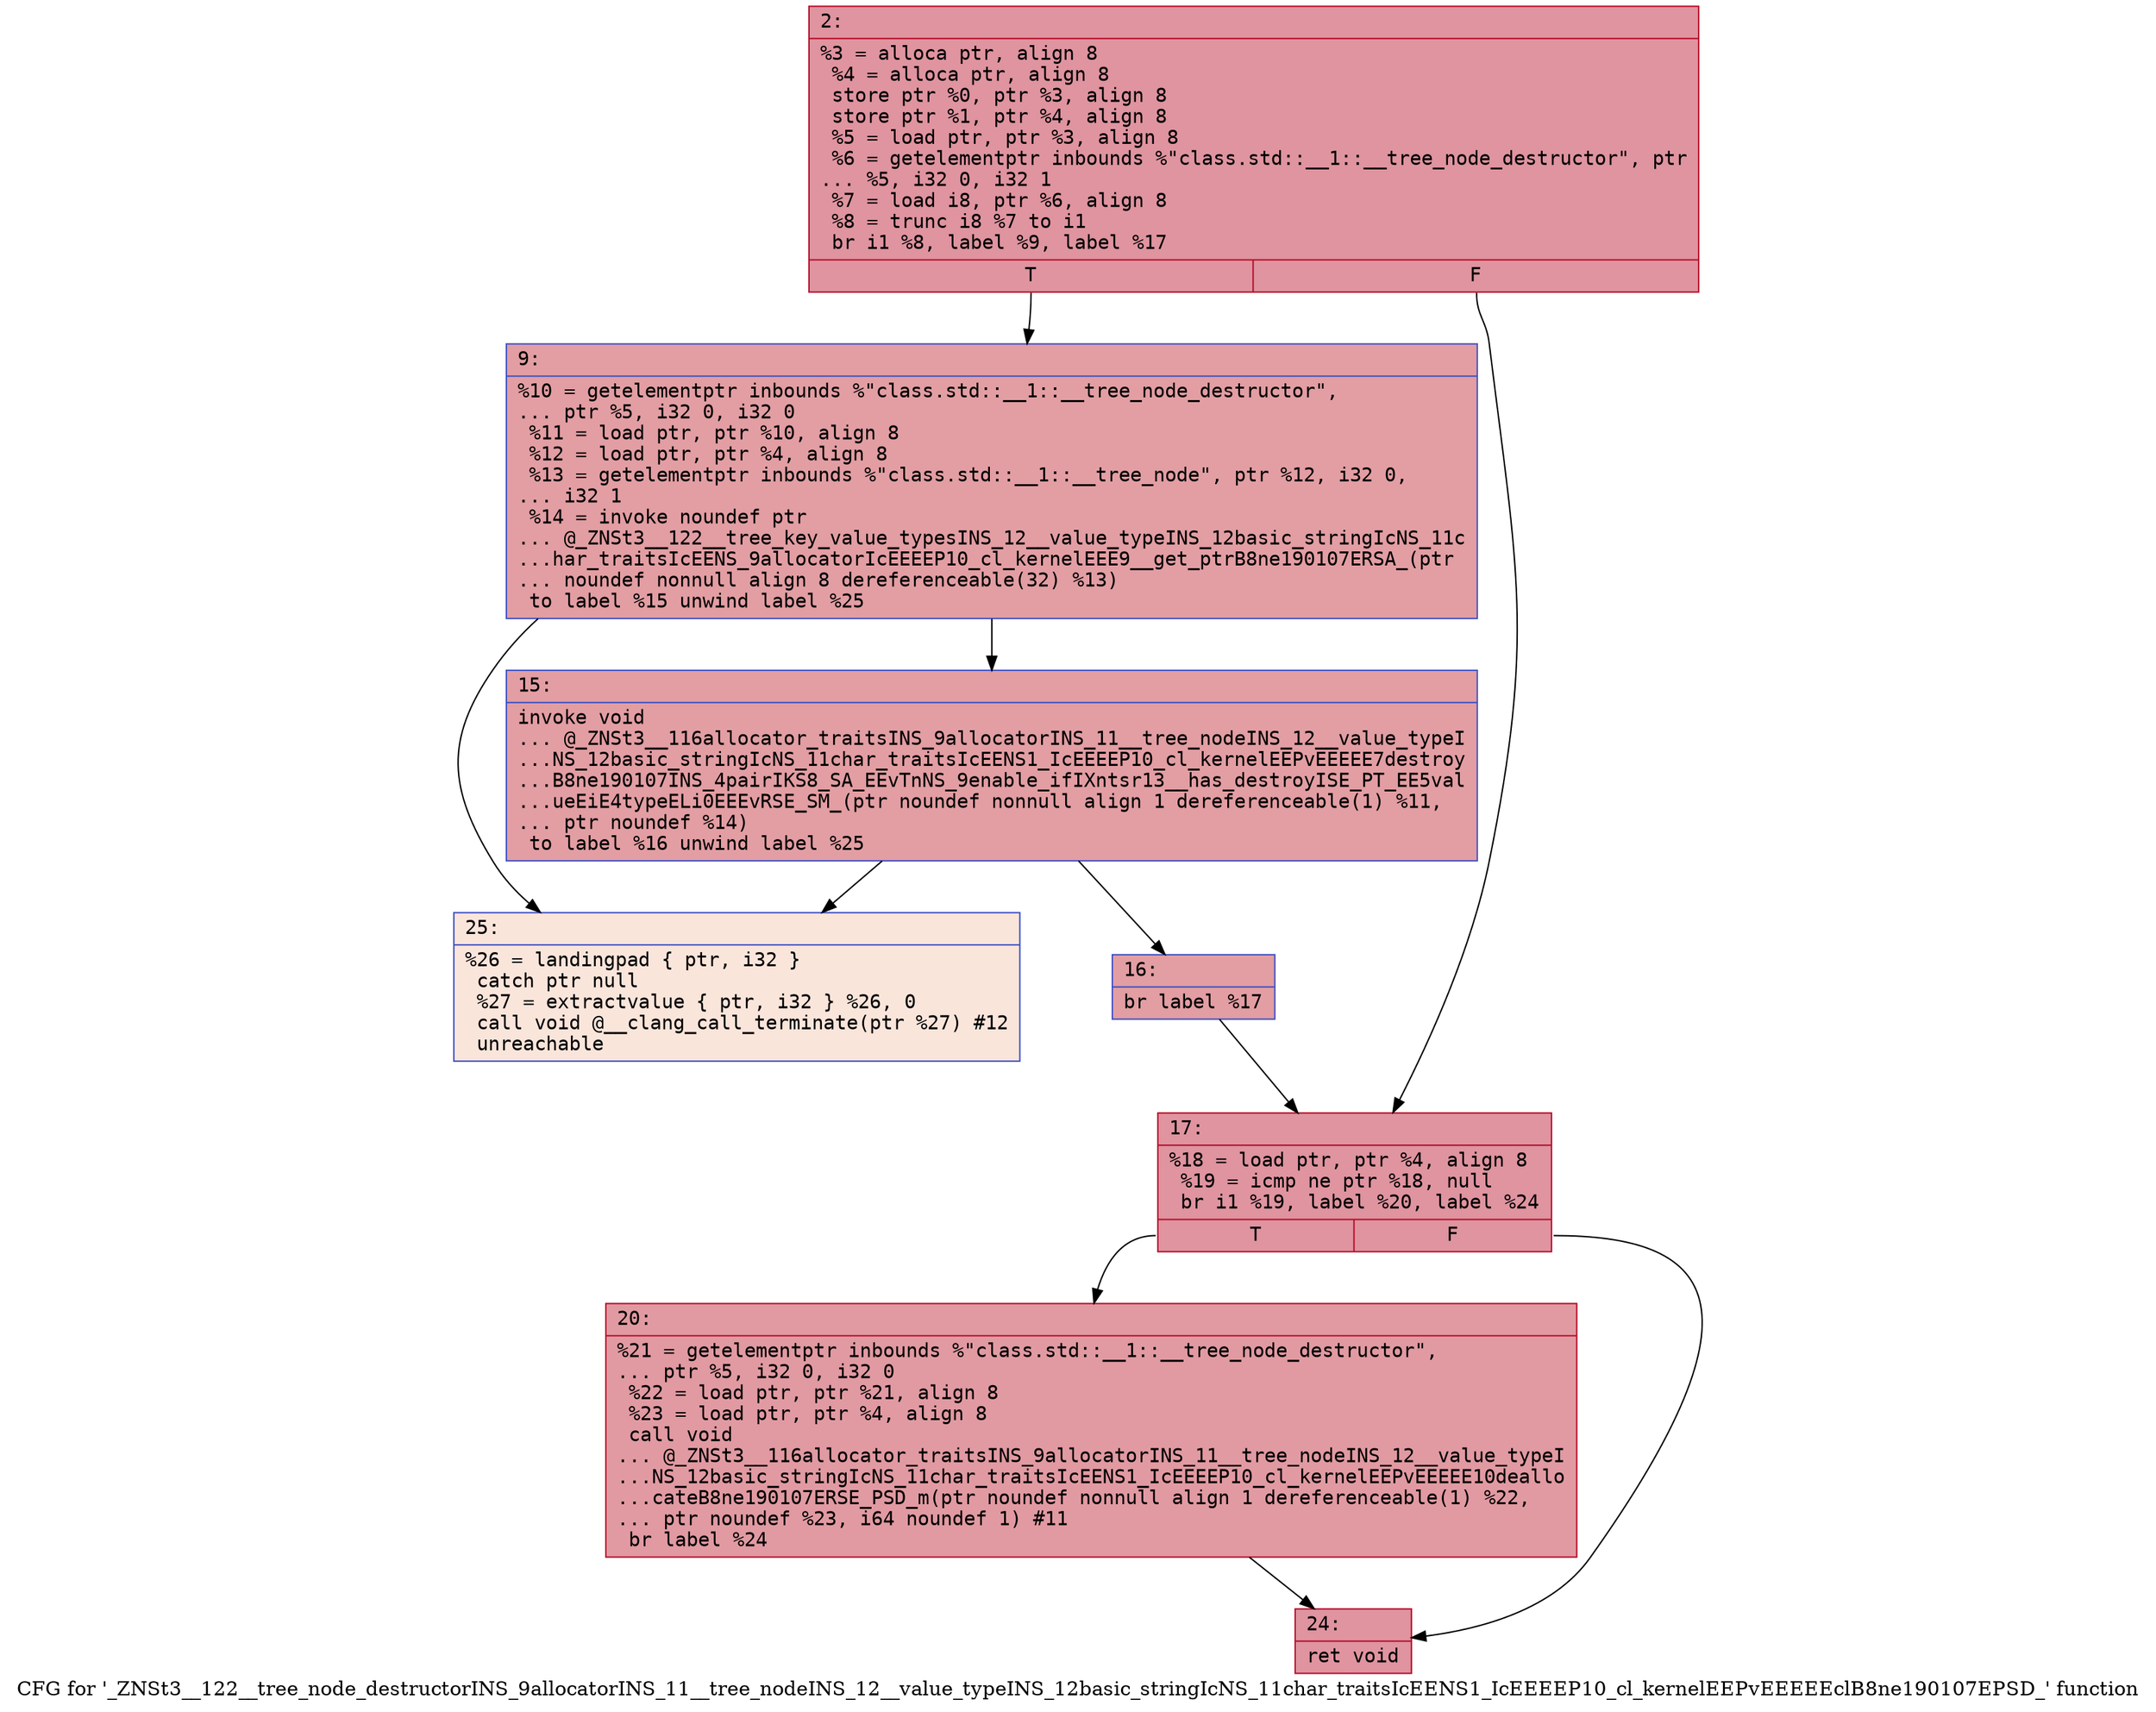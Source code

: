 digraph "CFG for '_ZNSt3__122__tree_node_destructorINS_9allocatorINS_11__tree_nodeINS_12__value_typeINS_12basic_stringIcNS_11char_traitsIcEENS1_IcEEEEP10_cl_kernelEEPvEEEEEclB8ne190107EPSD_' function" {
	label="CFG for '_ZNSt3__122__tree_node_destructorINS_9allocatorINS_11__tree_nodeINS_12__value_typeINS_12basic_stringIcNS_11char_traitsIcEENS1_IcEEEEP10_cl_kernelEEPvEEEEEclB8ne190107EPSD_' function";

	Node0x60000139f980 [shape=record,color="#b70d28ff", style=filled, fillcolor="#b70d2870" fontname="Courier",label="{2:\l|  %3 = alloca ptr, align 8\l  %4 = alloca ptr, align 8\l  store ptr %0, ptr %3, align 8\l  store ptr %1, ptr %4, align 8\l  %5 = load ptr, ptr %3, align 8\l  %6 = getelementptr inbounds %\"class.std::__1::__tree_node_destructor\", ptr\l... %5, i32 0, i32 1\l  %7 = load i8, ptr %6, align 8\l  %8 = trunc i8 %7 to i1\l  br i1 %8, label %9, label %17\l|{<s0>T|<s1>F}}"];
	Node0x60000139f980:s0 -> Node0x60000139f9d0[tooltip="2 -> 9\nProbability 50.00%" ];
	Node0x60000139f980:s1 -> Node0x60000139fac0[tooltip="2 -> 17\nProbability 50.00%" ];
	Node0x60000139f9d0 [shape=record,color="#3d50c3ff", style=filled, fillcolor="#be242e70" fontname="Courier",label="{9:\l|  %10 = getelementptr inbounds %\"class.std::__1::__tree_node_destructor\",\l... ptr %5, i32 0, i32 0\l  %11 = load ptr, ptr %10, align 8\l  %12 = load ptr, ptr %4, align 8\l  %13 = getelementptr inbounds %\"class.std::__1::__tree_node\", ptr %12, i32 0,\l... i32 1\l  %14 = invoke noundef ptr\l... @_ZNSt3__122__tree_key_value_typesINS_12__value_typeINS_12basic_stringIcNS_11c\l...har_traitsIcEENS_9allocatorIcEEEEP10_cl_kernelEEE9__get_ptrB8ne190107ERSA_(ptr\l... noundef nonnull align 8 dereferenceable(32) %13)\l          to label %15 unwind label %25\l}"];
	Node0x60000139f9d0 -> Node0x60000139fa20[tooltip="9 -> 15\nProbability 100.00%" ];
	Node0x60000139f9d0 -> Node0x60000139fbb0[tooltip="9 -> 25\nProbability 0.00%" ];
	Node0x60000139fa20 [shape=record,color="#3d50c3ff", style=filled, fillcolor="#be242e70" fontname="Courier",label="{15:\l|  invoke void\l... @_ZNSt3__116allocator_traitsINS_9allocatorINS_11__tree_nodeINS_12__value_typeI\l...NS_12basic_stringIcNS_11char_traitsIcEENS1_IcEEEEP10_cl_kernelEEPvEEEEE7destroy\l...B8ne190107INS_4pairIKS8_SA_EEvTnNS_9enable_ifIXntsr13__has_destroyISE_PT_EE5val\l...ueEiE4typeELi0EEEvRSE_SM_(ptr noundef nonnull align 1 dereferenceable(1) %11,\l... ptr noundef %14)\l          to label %16 unwind label %25\l}"];
	Node0x60000139fa20 -> Node0x60000139fa70[tooltip="15 -> 16\nProbability 100.00%" ];
	Node0x60000139fa20 -> Node0x60000139fbb0[tooltip="15 -> 25\nProbability 0.00%" ];
	Node0x60000139fa70 [shape=record,color="#3d50c3ff", style=filled, fillcolor="#be242e70" fontname="Courier",label="{16:\l|  br label %17\l}"];
	Node0x60000139fa70 -> Node0x60000139fac0[tooltip="16 -> 17\nProbability 100.00%" ];
	Node0x60000139fac0 [shape=record,color="#b70d28ff", style=filled, fillcolor="#b70d2870" fontname="Courier",label="{17:\l|  %18 = load ptr, ptr %4, align 8\l  %19 = icmp ne ptr %18, null\l  br i1 %19, label %20, label %24\l|{<s0>T|<s1>F}}"];
	Node0x60000139fac0:s0 -> Node0x60000139fb10[tooltip="17 -> 20\nProbability 62.50%" ];
	Node0x60000139fac0:s1 -> Node0x60000139fb60[tooltip="17 -> 24\nProbability 37.50%" ];
	Node0x60000139fb10 [shape=record,color="#b70d28ff", style=filled, fillcolor="#bb1b2c70" fontname="Courier",label="{20:\l|  %21 = getelementptr inbounds %\"class.std::__1::__tree_node_destructor\",\l... ptr %5, i32 0, i32 0\l  %22 = load ptr, ptr %21, align 8\l  %23 = load ptr, ptr %4, align 8\l  call void\l... @_ZNSt3__116allocator_traitsINS_9allocatorINS_11__tree_nodeINS_12__value_typeI\l...NS_12basic_stringIcNS_11char_traitsIcEENS1_IcEEEEP10_cl_kernelEEPvEEEEE10deallo\l...cateB8ne190107ERSE_PSD_m(ptr noundef nonnull align 1 dereferenceable(1) %22,\l... ptr noundef %23, i64 noundef 1) #11\l  br label %24\l}"];
	Node0x60000139fb10 -> Node0x60000139fb60[tooltip="20 -> 24\nProbability 100.00%" ];
	Node0x60000139fb60 [shape=record,color="#b70d28ff", style=filled, fillcolor="#b70d2870" fontname="Courier",label="{24:\l|  ret void\l}"];
	Node0x60000139fbb0 [shape=record,color="#3d50c3ff", style=filled, fillcolor="#f4c5ad70" fontname="Courier",label="{25:\l|  %26 = landingpad \{ ptr, i32 \}\l          catch ptr null\l  %27 = extractvalue \{ ptr, i32 \} %26, 0\l  call void @__clang_call_terminate(ptr %27) #12\l  unreachable\l}"];
}
